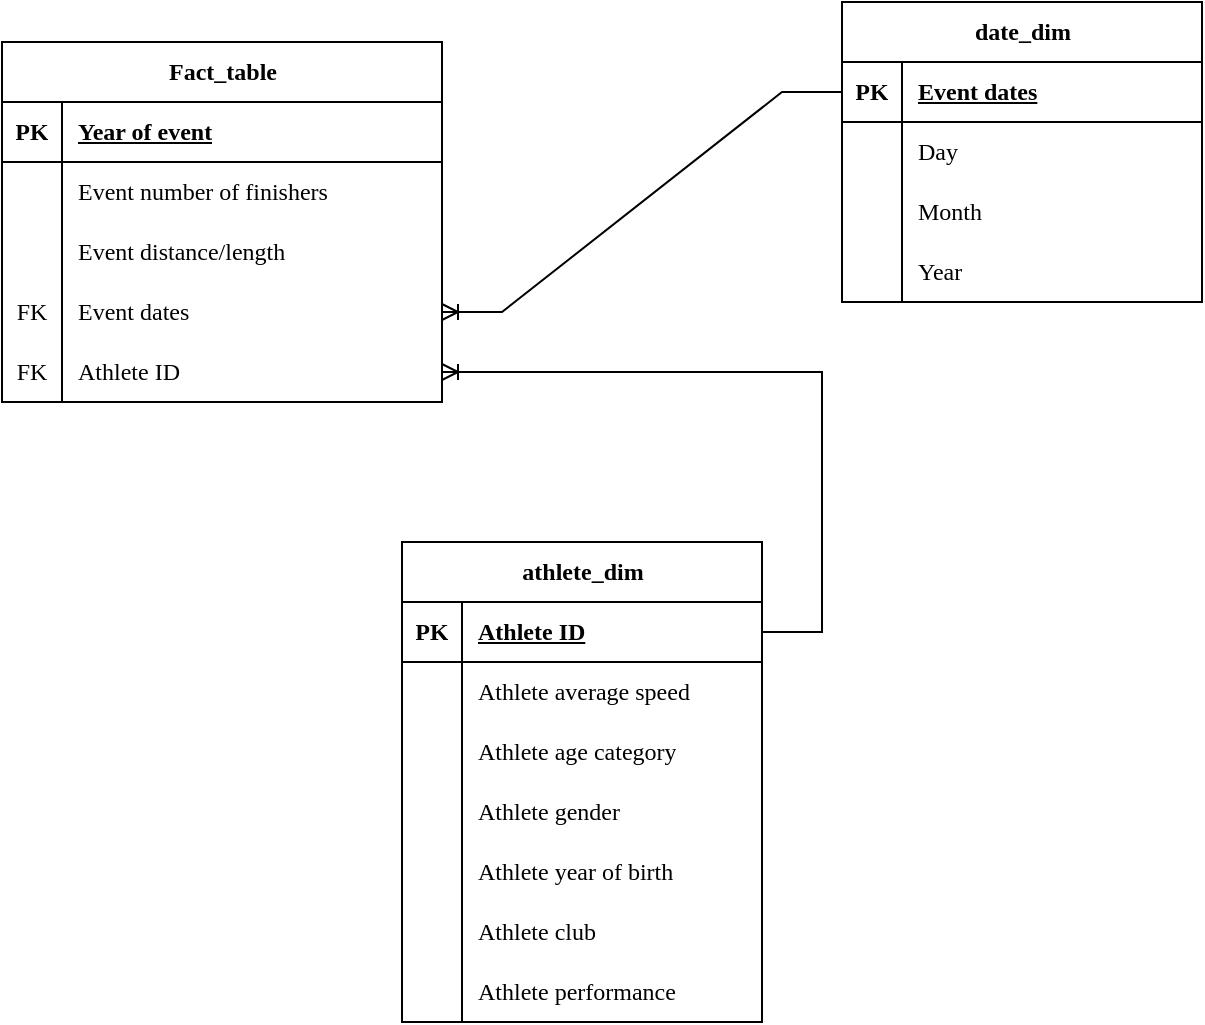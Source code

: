 <mxfile version="24.5.1" type="github">
  <diagram id="R2lEEEUBdFMjLlhIrx00" name="Page-1">
    <mxGraphModel dx="1434" dy="784" grid="1" gridSize="10" guides="1" tooltips="1" connect="1" arrows="1" fold="1" page="1" pageScale="1" pageWidth="850" pageHeight="1100" math="0" shadow="0" extFonts="Permanent Marker^https://fonts.googleapis.com/css?family=Permanent+Marker">
      <root>
        <mxCell id="0" />
        <mxCell id="1" parent="0" />
        <mxCell id="h6PJKwzIej8ZUq7lIwA2-9" value="Fact_table" style="shape=table;startSize=30;container=1;collapsible=1;childLayout=tableLayout;fixedRows=1;rowLines=0;fontStyle=1;align=center;resizeLast=1;html=1;labelBackgroundColor=default;labelBorderColor=none;fontFamily=Georgia;" vertex="1" parent="1">
          <mxGeometry x="170" y="300" width="220" height="180" as="geometry" />
        </mxCell>
        <mxCell id="h6PJKwzIej8ZUq7lIwA2-10" value="" style="shape=tableRow;horizontal=0;startSize=0;swimlaneHead=0;swimlaneBody=0;fillColor=none;collapsible=0;dropTarget=0;points=[[0,0.5],[1,0.5]];portConstraint=eastwest;top=0;left=0;right=0;bottom=1;labelBackgroundColor=default;labelBorderColor=none;fontFamily=Georgia;" vertex="1" parent="h6PJKwzIej8ZUq7lIwA2-9">
          <mxGeometry y="30" width="220" height="30" as="geometry" />
        </mxCell>
        <mxCell id="h6PJKwzIej8ZUq7lIwA2-11" value="PK" style="shape=partialRectangle;connectable=0;fillColor=none;top=0;left=0;bottom=0;right=0;fontStyle=1;overflow=hidden;whiteSpace=wrap;html=1;labelBackgroundColor=default;labelBorderColor=none;fontFamily=Georgia;" vertex="1" parent="h6PJKwzIej8ZUq7lIwA2-10">
          <mxGeometry width="30" height="30" as="geometry">
            <mxRectangle width="30" height="30" as="alternateBounds" />
          </mxGeometry>
        </mxCell>
        <mxCell id="h6PJKwzIej8ZUq7lIwA2-12" value="Year of event" style="shape=partialRectangle;connectable=0;fillColor=none;top=0;left=0;bottom=0;right=0;align=left;spacingLeft=6;fontStyle=5;overflow=hidden;whiteSpace=wrap;html=1;labelBackgroundColor=default;labelBorderColor=none;fontFamily=Georgia;" vertex="1" parent="h6PJKwzIej8ZUq7lIwA2-10">
          <mxGeometry x="30" width="190" height="30" as="geometry">
            <mxRectangle width="190" height="30" as="alternateBounds" />
          </mxGeometry>
        </mxCell>
        <mxCell id="h6PJKwzIej8ZUq7lIwA2-13" value="" style="shape=tableRow;horizontal=0;startSize=0;swimlaneHead=0;swimlaneBody=0;fillColor=none;collapsible=0;dropTarget=0;points=[[0,0.5],[1,0.5]];portConstraint=eastwest;top=0;left=0;right=0;bottom=0;labelBackgroundColor=default;labelBorderColor=none;fontFamily=Georgia;" vertex="1" parent="h6PJKwzIej8ZUq7lIwA2-9">
          <mxGeometry y="60" width="220" height="30" as="geometry" />
        </mxCell>
        <mxCell id="h6PJKwzIej8ZUq7lIwA2-14" value="" style="shape=partialRectangle;connectable=0;fillColor=none;top=0;left=0;bottom=0;right=0;editable=1;overflow=hidden;whiteSpace=wrap;html=1;labelBackgroundColor=default;labelBorderColor=none;fontFamily=Georgia;" vertex="1" parent="h6PJKwzIej8ZUq7lIwA2-13">
          <mxGeometry width="30" height="30" as="geometry">
            <mxRectangle width="30" height="30" as="alternateBounds" />
          </mxGeometry>
        </mxCell>
        <mxCell id="h6PJKwzIej8ZUq7lIwA2-15" value="Event number of finishers" style="shape=partialRectangle;connectable=0;fillColor=none;top=0;left=0;bottom=0;right=0;align=left;spacingLeft=6;overflow=hidden;whiteSpace=wrap;html=1;labelBackgroundColor=default;labelBorderColor=none;fontFamily=Georgia;" vertex="1" parent="h6PJKwzIej8ZUq7lIwA2-13">
          <mxGeometry x="30" width="190" height="30" as="geometry">
            <mxRectangle width="190" height="30" as="alternateBounds" />
          </mxGeometry>
        </mxCell>
        <mxCell id="h6PJKwzIej8ZUq7lIwA2-16" value="" style="shape=tableRow;horizontal=0;startSize=0;swimlaneHead=0;swimlaneBody=0;fillColor=none;collapsible=0;dropTarget=0;points=[[0,0.5],[1,0.5]];portConstraint=eastwest;top=0;left=0;right=0;bottom=0;labelBackgroundColor=default;labelBorderColor=none;fontFamily=Georgia;" vertex="1" parent="h6PJKwzIej8ZUq7lIwA2-9">
          <mxGeometry y="90" width="220" height="30" as="geometry" />
        </mxCell>
        <mxCell id="h6PJKwzIej8ZUq7lIwA2-17" value="" style="shape=partialRectangle;connectable=0;fillColor=none;top=0;left=0;bottom=0;right=0;editable=1;overflow=hidden;whiteSpace=wrap;html=1;labelBackgroundColor=default;labelBorderColor=none;fontFamily=Georgia;" vertex="1" parent="h6PJKwzIej8ZUq7lIwA2-16">
          <mxGeometry width="30" height="30" as="geometry">
            <mxRectangle width="30" height="30" as="alternateBounds" />
          </mxGeometry>
        </mxCell>
        <mxCell id="h6PJKwzIej8ZUq7lIwA2-18" value="Event distance/length" style="shape=partialRectangle;connectable=0;fillColor=none;top=0;left=0;bottom=0;right=0;align=left;spacingLeft=6;overflow=hidden;whiteSpace=wrap;html=1;labelBackgroundColor=default;labelBorderColor=none;fontFamily=Georgia;" vertex="1" parent="h6PJKwzIej8ZUq7lIwA2-16">
          <mxGeometry x="30" width="190" height="30" as="geometry">
            <mxRectangle width="190" height="30" as="alternateBounds" />
          </mxGeometry>
        </mxCell>
        <mxCell id="h6PJKwzIej8ZUq7lIwA2-19" value="" style="shape=tableRow;horizontal=0;startSize=0;swimlaneHead=0;swimlaneBody=0;fillColor=none;collapsible=0;dropTarget=0;points=[[0,0.5],[1,0.5]];portConstraint=eastwest;top=0;left=0;right=0;bottom=0;labelBackgroundColor=default;labelBorderColor=none;fontFamily=Georgia;" vertex="1" parent="h6PJKwzIej8ZUq7lIwA2-9">
          <mxGeometry y="120" width="220" height="30" as="geometry" />
        </mxCell>
        <mxCell id="h6PJKwzIej8ZUq7lIwA2-20" value="FK" style="shape=partialRectangle;connectable=0;fillColor=none;top=0;left=0;bottom=0;right=0;editable=1;overflow=hidden;whiteSpace=wrap;html=1;labelBackgroundColor=default;labelBorderColor=none;fontFamily=Georgia;" vertex="1" parent="h6PJKwzIej8ZUq7lIwA2-19">
          <mxGeometry width="30" height="30" as="geometry">
            <mxRectangle width="30" height="30" as="alternateBounds" />
          </mxGeometry>
        </mxCell>
        <mxCell id="h6PJKwzIej8ZUq7lIwA2-21" value="Event dates" style="shape=partialRectangle;connectable=0;fillColor=none;top=0;left=0;bottom=0;right=0;align=left;spacingLeft=6;overflow=hidden;whiteSpace=wrap;html=1;labelBackgroundColor=default;labelBorderColor=none;fontFamily=Georgia;" vertex="1" parent="h6PJKwzIej8ZUq7lIwA2-19">
          <mxGeometry x="30" width="190" height="30" as="geometry">
            <mxRectangle width="190" height="30" as="alternateBounds" />
          </mxGeometry>
        </mxCell>
        <mxCell id="h6PJKwzIej8ZUq7lIwA2-40" style="shape=tableRow;horizontal=0;startSize=0;swimlaneHead=0;swimlaneBody=0;fillColor=none;collapsible=0;dropTarget=0;points=[[0,0.5],[1,0.5]];portConstraint=eastwest;top=0;left=0;right=0;bottom=0;labelBackgroundColor=default;labelBorderColor=none;fontFamily=Georgia;" vertex="1" parent="h6PJKwzIej8ZUq7lIwA2-9">
          <mxGeometry y="150" width="220" height="30" as="geometry" />
        </mxCell>
        <mxCell id="h6PJKwzIej8ZUq7lIwA2-41" value="FK" style="shape=partialRectangle;connectable=0;fillColor=none;top=0;left=0;bottom=0;right=0;editable=1;overflow=hidden;whiteSpace=wrap;html=1;labelBackgroundColor=default;labelBorderColor=none;fontFamily=Georgia;" vertex="1" parent="h6PJKwzIej8ZUq7lIwA2-40">
          <mxGeometry width="30" height="30" as="geometry">
            <mxRectangle width="30" height="30" as="alternateBounds" />
          </mxGeometry>
        </mxCell>
        <mxCell id="h6PJKwzIej8ZUq7lIwA2-42" value="Athlete ID" style="shape=partialRectangle;connectable=0;fillColor=none;top=0;left=0;bottom=0;right=0;align=left;spacingLeft=6;overflow=hidden;whiteSpace=wrap;html=1;labelBackgroundColor=default;labelBorderColor=none;fontFamily=Georgia;" vertex="1" parent="h6PJKwzIej8ZUq7lIwA2-40">
          <mxGeometry x="30" width="190" height="30" as="geometry">
            <mxRectangle width="190" height="30" as="alternateBounds" />
          </mxGeometry>
        </mxCell>
        <mxCell id="h6PJKwzIej8ZUq7lIwA2-48" value="athlete_dim" style="shape=table;startSize=30;container=1;collapsible=1;childLayout=tableLayout;fixedRows=1;rowLines=0;fontStyle=1;align=center;resizeLast=1;html=1;labelBackgroundColor=default;labelBorderColor=none;fontFamily=Georgia;" vertex="1" parent="1">
          <mxGeometry x="370" y="550" width="180" height="240" as="geometry" />
        </mxCell>
        <mxCell id="h6PJKwzIej8ZUq7lIwA2-49" value="" style="shape=tableRow;horizontal=0;startSize=0;swimlaneHead=0;swimlaneBody=0;fillColor=none;collapsible=0;dropTarget=0;points=[[0,0.5],[1,0.5]];portConstraint=eastwest;top=0;left=0;right=0;bottom=1;labelBackgroundColor=default;labelBorderColor=none;fontFamily=Georgia;" vertex="1" parent="h6PJKwzIej8ZUq7lIwA2-48">
          <mxGeometry y="30" width="180" height="30" as="geometry" />
        </mxCell>
        <mxCell id="h6PJKwzIej8ZUq7lIwA2-50" value="PK" style="shape=partialRectangle;connectable=0;fillColor=none;top=0;left=0;bottom=0;right=0;fontStyle=1;overflow=hidden;whiteSpace=wrap;html=1;labelBackgroundColor=default;labelBorderColor=none;fontFamily=Georgia;" vertex="1" parent="h6PJKwzIej8ZUq7lIwA2-49">
          <mxGeometry width="30" height="30" as="geometry">
            <mxRectangle width="30" height="30" as="alternateBounds" />
          </mxGeometry>
        </mxCell>
        <mxCell id="h6PJKwzIej8ZUq7lIwA2-51" value="Athlete ID" style="shape=partialRectangle;connectable=0;fillColor=none;top=0;left=0;bottom=0;right=0;align=left;spacingLeft=6;fontStyle=5;overflow=hidden;whiteSpace=wrap;html=1;labelBackgroundColor=default;labelBorderColor=none;fontFamily=Georgia;" vertex="1" parent="h6PJKwzIej8ZUq7lIwA2-49">
          <mxGeometry x="30" width="150" height="30" as="geometry">
            <mxRectangle width="150" height="30" as="alternateBounds" />
          </mxGeometry>
        </mxCell>
        <mxCell id="h6PJKwzIej8ZUq7lIwA2-52" value="" style="shape=tableRow;horizontal=0;startSize=0;swimlaneHead=0;swimlaneBody=0;fillColor=none;collapsible=0;dropTarget=0;points=[[0,0.5],[1,0.5]];portConstraint=eastwest;top=0;left=0;right=0;bottom=0;labelBackgroundColor=default;labelBorderColor=none;fontFamily=Georgia;" vertex="1" parent="h6PJKwzIej8ZUq7lIwA2-48">
          <mxGeometry y="60" width="180" height="30" as="geometry" />
        </mxCell>
        <mxCell id="h6PJKwzIej8ZUq7lIwA2-53" value="" style="shape=partialRectangle;connectable=0;fillColor=none;top=0;left=0;bottom=0;right=0;editable=1;overflow=hidden;whiteSpace=wrap;html=1;labelBackgroundColor=default;labelBorderColor=none;fontFamily=Georgia;" vertex="1" parent="h6PJKwzIej8ZUq7lIwA2-52">
          <mxGeometry width="30" height="30" as="geometry">
            <mxRectangle width="30" height="30" as="alternateBounds" />
          </mxGeometry>
        </mxCell>
        <mxCell id="h6PJKwzIej8ZUq7lIwA2-54" value="Athlete average speed" style="shape=partialRectangle;connectable=0;fillColor=none;top=0;left=0;bottom=0;right=0;align=left;spacingLeft=6;overflow=hidden;whiteSpace=wrap;html=1;labelBackgroundColor=default;labelBorderColor=none;fontFamily=Georgia;" vertex="1" parent="h6PJKwzIej8ZUq7lIwA2-52">
          <mxGeometry x="30" width="150" height="30" as="geometry">
            <mxRectangle width="150" height="30" as="alternateBounds" />
          </mxGeometry>
        </mxCell>
        <mxCell id="h6PJKwzIej8ZUq7lIwA2-55" value="" style="shape=tableRow;horizontal=0;startSize=0;swimlaneHead=0;swimlaneBody=0;fillColor=none;collapsible=0;dropTarget=0;points=[[0,0.5],[1,0.5]];portConstraint=eastwest;top=0;left=0;right=0;bottom=0;labelBackgroundColor=default;labelBorderColor=none;fontFamily=Georgia;" vertex="1" parent="h6PJKwzIej8ZUq7lIwA2-48">
          <mxGeometry y="90" width="180" height="30" as="geometry" />
        </mxCell>
        <mxCell id="h6PJKwzIej8ZUq7lIwA2-56" value="" style="shape=partialRectangle;connectable=0;fillColor=none;top=0;left=0;bottom=0;right=0;editable=1;overflow=hidden;whiteSpace=wrap;html=1;labelBackgroundColor=default;labelBorderColor=none;fontFamily=Georgia;" vertex="1" parent="h6PJKwzIej8ZUq7lIwA2-55">
          <mxGeometry width="30" height="30" as="geometry">
            <mxRectangle width="30" height="30" as="alternateBounds" />
          </mxGeometry>
        </mxCell>
        <mxCell id="h6PJKwzIej8ZUq7lIwA2-57" value="Athlete age category" style="shape=partialRectangle;connectable=0;fillColor=none;top=0;left=0;bottom=0;right=0;align=left;spacingLeft=6;overflow=hidden;whiteSpace=wrap;html=1;labelBackgroundColor=default;labelBorderColor=none;fontFamily=Georgia;" vertex="1" parent="h6PJKwzIej8ZUq7lIwA2-55">
          <mxGeometry x="30" width="150" height="30" as="geometry">
            <mxRectangle width="150" height="30" as="alternateBounds" />
          </mxGeometry>
        </mxCell>
        <mxCell id="h6PJKwzIej8ZUq7lIwA2-58" value="" style="shape=tableRow;horizontal=0;startSize=0;swimlaneHead=0;swimlaneBody=0;fillColor=none;collapsible=0;dropTarget=0;points=[[0,0.5],[1,0.5]];portConstraint=eastwest;top=0;left=0;right=0;bottom=0;labelBackgroundColor=default;labelBorderColor=none;fontFamily=Georgia;" vertex="1" parent="h6PJKwzIej8ZUq7lIwA2-48">
          <mxGeometry y="120" width="180" height="30" as="geometry" />
        </mxCell>
        <mxCell id="h6PJKwzIej8ZUq7lIwA2-59" value="" style="shape=partialRectangle;connectable=0;fillColor=none;top=0;left=0;bottom=0;right=0;editable=1;overflow=hidden;whiteSpace=wrap;html=1;labelBackgroundColor=default;labelBorderColor=none;fontFamily=Georgia;" vertex="1" parent="h6PJKwzIej8ZUq7lIwA2-58">
          <mxGeometry width="30" height="30" as="geometry">
            <mxRectangle width="30" height="30" as="alternateBounds" />
          </mxGeometry>
        </mxCell>
        <mxCell id="h6PJKwzIej8ZUq7lIwA2-60" value="Athlete gender" style="shape=partialRectangle;connectable=0;fillColor=none;top=0;left=0;bottom=0;right=0;align=left;spacingLeft=6;overflow=hidden;whiteSpace=wrap;html=1;labelBackgroundColor=default;labelBorderColor=none;fontFamily=Georgia;" vertex="1" parent="h6PJKwzIej8ZUq7lIwA2-58">
          <mxGeometry x="30" width="150" height="30" as="geometry">
            <mxRectangle width="150" height="30" as="alternateBounds" />
          </mxGeometry>
        </mxCell>
        <mxCell id="h6PJKwzIej8ZUq7lIwA2-68" style="shape=tableRow;horizontal=0;startSize=0;swimlaneHead=0;swimlaneBody=0;fillColor=none;collapsible=0;dropTarget=0;points=[[0,0.5],[1,0.5]];portConstraint=eastwest;top=0;left=0;right=0;bottom=0;labelBackgroundColor=default;labelBorderColor=none;fontFamily=Georgia;" vertex="1" parent="h6PJKwzIej8ZUq7lIwA2-48">
          <mxGeometry y="150" width="180" height="30" as="geometry" />
        </mxCell>
        <mxCell id="h6PJKwzIej8ZUq7lIwA2-69" style="shape=partialRectangle;connectable=0;fillColor=none;top=0;left=0;bottom=0;right=0;editable=1;overflow=hidden;whiteSpace=wrap;html=1;labelBackgroundColor=default;labelBorderColor=none;fontFamily=Georgia;" vertex="1" parent="h6PJKwzIej8ZUq7lIwA2-68">
          <mxGeometry width="30" height="30" as="geometry">
            <mxRectangle width="30" height="30" as="alternateBounds" />
          </mxGeometry>
        </mxCell>
        <mxCell id="h6PJKwzIej8ZUq7lIwA2-70" value="Athlete year of birth" style="shape=partialRectangle;connectable=0;fillColor=none;top=0;left=0;bottom=0;right=0;align=left;spacingLeft=6;overflow=hidden;whiteSpace=wrap;html=1;labelBackgroundColor=default;labelBorderColor=none;fontFamily=Georgia;" vertex="1" parent="h6PJKwzIej8ZUq7lIwA2-68">
          <mxGeometry x="30" width="150" height="30" as="geometry">
            <mxRectangle width="150" height="30" as="alternateBounds" />
          </mxGeometry>
        </mxCell>
        <mxCell id="h6PJKwzIej8ZUq7lIwA2-71" style="shape=tableRow;horizontal=0;startSize=0;swimlaneHead=0;swimlaneBody=0;fillColor=none;collapsible=0;dropTarget=0;points=[[0,0.5],[1,0.5]];portConstraint=eastwest;top=0;left=0;right=0;bottom=0;labelBackgroundColor=default;labelBorderColor=none;fontFamily=Georgia;" vertex="1" parent="h6PJKwzIej8ZUq7lIwA2-48">
          <mxGeometry y="180" width="180" height="30" as="geometry" />
        </mxCell>
        <mxCell id="h6PJKwzIej8ZUq7lIwA2-72" style="shape=partialRectangle;connectable=0;fillColor=none;top=0;left=0;bottom=0;right=0;editable=1;overflow=hidden;whiteSpace=wrap;html=1;labelBackgroundColor=default;labelBorderColor=none;fontFamily=Georgia;" vertex="1" parent="h6PJKwzIej8ZUq7lIwA2-71">
          <mxGeometry width="30" height="30" as="geometry">
            <mxRectangle width="30" height="30" as="alternateBounds" />
          </mxGeometry>
        </mxCell>
        <mxCell id="h6PJKwzIej8ZUq7lIwA2-73" value="Athlete club" style="shape=partialRectangle;connectable=0;fillColor=none;top=0;left=0;bottom=0;right=0;align=left;spacingLeft=6;overflow=hidden;whiteSpace=wrap;html=1;labelBackgroundColor=default;labelBorderColor=none;fontFamily=Georgia;" vertex="1" parent="h6PJKwzIej8ZUq7lIwA2-71">
          <mxGeometry x="30" width="150" height="30" as="geometry">
            <mxRectangle width="150" height="30" as="alternateBounds" />
          </mxGeometry>
        </mxCell>
        <mxCell id="h6PJKwzIej8ZUq7lIwA2-74" style="shape=tableRow;horizontal=0;startSize=0;swimlaneHead=0;swimlaneBody=0;fillColor=none;collapsible=0;dropTarget=0;points=[[0,0.5],[1,0.5]];portConstraint=eastwest;top=0;left=0;right=0;bottom=0;labelBackgroundColor=default;labelBorderColor=none;fontFamily=Georgia;" vertex="1" parent="h6PJKwzIej8ZUq7lIwA2-48">
          <mxGeometry y="210" width="180" height="30" as="geometry" />
        </mxCell>
        <mxCell id="h6PJKwzIej8ZUq7lIwA2-75" style="shape=partialRectangle;connectable=0;fillColor=none;top=0;left=0;bottom=0;right=0;editable=1;overflow=hidden;whiteSpace=wrap;html=1;labelBackgroundColor=default;labelBorderColor=none;fontFamily=Georgia;" vertex="1" parent="h6PJKwzIej8ZUq7lIwA2-74">
          <mxGeometry width="30" height="30" as="geometry">
            <mxRectangle width="30" height="30" as="alternateBounds" />
          </mxGeometry>
        </mxCell>
        <mxCell id="h6PJKwzIej8ZUq7lIwA2-76" value="Athlete performance" style="shape=partialRectangle;connectable=0;fillColor=none;top=0;left=0;bottom=0;right=0;align=left;spacingLeft=6;overflow=hidden;whiteSpace=wrap;html=1;labelBackgroundColor=default;labelBorderColor=none;fontFamily=Georgia;" vertex="1" parent="h6PJKwzIej8ZUq7lIwA2-74">
          <mxGeometry x="30" width="150" height="30" as="geometry">
            <mxRectangle width="150" height="30" as="alternateBounds" />
          </mxGeometry>
        </mxCell>
        <mxCell id="h6PJKwzIej8ZUq7lIwA2-64" value="" style="edgeStyle=entityRelationEdgeStyle;fontSize=12;html=1;endArrow=ERoneToMany;rounded=0;labelBackgroundColor=default;labelBorderColor=none;fontFamily=Georgia;" edge="1" parent="1" source="h6PJKwzIej8ZUq7lIwA2-49" target="h6PJKwzIej8ZUq7lIwA2-40">
          <mxGeometry width="100" height="100" relative="1" as="geometry">
            <mxPoint x="500" y="930" as="sourcePoint" />
            <mxPoint x="600" y="830" as="targetPoint" />
          </mxGeometry>
        </mxCell>
        <mxCell id="h6PJKwzIej8ZUq7lIwA2-77" value="date_dim" style="shape=table;startSize=30;container=1;collapsible=1;childLayout=tableLayout;fixedRows=1;rowLines=0;fontStyle=1;align=center;resizeLast=1;html=1;labelBackgroundColor=default;labelBorderColor=none;fontFamily=Georgia;" vertex="1" parent="1">
          <mxGeometry x="590" y="280" width="180" height="150" as="geometry" />
        </mxCell>
        <mxCell id="h6PJKwzIej8ZUq7lIwA2-78" value="" style="shape=tableRow;horizontal=0;startSize=0;swimlaneHead=0;swimlaneBody=0;fillColor=none;collapsible=0;dropTarget=0;points=[[0,0.5],[1,0.5]];portConstraint=eastwest;top=0;left=0;right=0;bottom=1;labelBackgroundColor=default;labelBorderColor=none;fontFamily=Georgia;" vertex="1" parent="h6PJKwzIej8ZUq7lIwA2-77">
          <mxGeometry y="30" width="180" height="30" as="geometry" />
        </mxCell>
        <mxCell id="h6PJKwzIej8ZUq7lIwA2-79" value="PK" style="shape=partialRectangle;connectable=0;fillColor=none;top=0;left=0;bottom=0;right=0;fontStyle=1;overflow=hidden;whiteSpace=wrap;html=1;labelBackgroundColor=default;labelBorderColor=none;fontFamily=Georgia;" vertex="1" parent="h6PJKwzIej8ZUq7lIwA2-78">
          <mxGeometry width="30" height="30" as="geometry">
            <mxRectangle width="30" height="30" as="alternateBounds" />
          </mxGeometry>
        </mxCell>
        <mxCell id="h6PJKwzIej8ZUq7lIwA2-80" value="Event dates" style="shape=partialRectangle;connectable=0;fillColor=none;top=0;left=0;bottom=0;right=0;align=left;spacingLeft=6;fontStyle=5;overflow=hidden;whiteSpace=wrap;html=1;labelBackgroundColor=default;labelBorderColor=none;fontFamily=Georgia;" vertex="1" parent="h6PJKwzIej8ZUq7lIwA2-78">
          <mxGeometry x="30" width="150" height="30" as="geometry">
            <mxRectangle width="150" height="30" as="alternateBounds" />
          </mxGeometry>
        </mxCell>
        <mxCell id="h6PJKwzIej8ZUq7lIwA2-81" value="" style="shape=tableRow;horizontal=0;startSize=0;swimlaneHead=0;swimlaneBody=0;fillColor=none;collapsible=0;dropTarget=0;points=[[0,0.5],[1,0.5]];portConstraint=eastwest;top=0;left=0;right=0;bottom=0;labelBackgroundColor=default;labelBorderColor=none;fontFamily=Georgia;" vertex="1" parent="h6PJKwzIej8ZUq7lIwA2-77">
          <mxGeometry y="60" width="180" height="30" as="geometry" />
        </mxCell>
        <mxCell id="h6PJKwzIej8ZUq7lIwA2-82" value="" style="shape=partialRectangle;connectable=0;fillColor=none;top=0;left=0;bottom=0;right=0;editable=1;overflow=hidden;whiteSpace=wrap;html=1;labelBackgroundColor=default;labelBorderColor=none;fontFamily=Georgia;" vertex="1" parent="h6PJKwzIej8ZUq7lIwA2-81">
          <mxGeometry width="30" height="30" as="geometry">
            <mxRectangle width="30" height="30" as="alternateBounds" />
          </mxGeometry>
        </mxCell>
        <mxCell id="h6PJKwzIej8ZUq7lIwA2-83" value="Day" style="shape=partialRectangle;connectable=0;fillColor=none;top=0;left=0;bottom=0;right=0;align=left;spacingLeft=6;overflow=hidden;whiteSpace=wrap;html=1;labelBackgroundColor=default;labelBorderColor=none;fontFamily=Georgia;" vertex="1" parent="h6PJKwzIej8ZUq7lIwA2-81">
          <mxGeometry x="30" width="150" height="30" as="geometry">
            <mxRectangle width="150" height="30" as="alternateBounds" />
          </mxGeometry>
        </mxCell>
        <mxCell id="h6PJKwzIej8ZUq7lIwA2-84" value="" style="shape=tableRow;horizontal=0;startSize=0;swimlaneHead=0;swimlaneBody=0;fillColor=none;collapsible=0;dropTarget=0;points=[[0,0.5],[1,0.5]];portConstraint=eastwest;top=0;left=0;right=0;bottom=0;labelBackgroundColor=default;labelBorderColor=none;fontFamily=Georgia;" vertex="1" parent="h6PJKwzIej8ZUq7lIwA2-77">
          <mxGeometry y="90" width="180" height="30" as="geometry" />
        </mxCell>
        <mxCell id="h6PJKwzIej8ZUq7lIwA2-85" value="" style="shape=partialRectangle;connectable=0;fillColor=none;top=0;left=0;bottom=0;right=0;editable=1;overflow=hidden;whiteSpace=wrap;html=1;labelBackgroundColor=default;labelBorderColor=none;fontFamily=Georgia;" vertex="1" parent="h6PJKwzIej8ZUq7lIwA2-84">
          <mxGeometry width="30" height="30" as="geometry">
            <mxRectangle width="30" height="30" as="alternateBounds" />
          </mxGeometry>
        </mxCell>
        <mxCell id="h6PJKwzIej8ZUq7lIwA2-86" value="Month" style="shape=partialRectangle;connectable=0;fillColor=none;top=0;left=0;bottom=0;right=0;align=left;spacingLeft=6;overflow=hidden;whiteSpace=wrap;html=1;labelBackgroundColor=default;labelBorderColor=none;fontFamily=Georgia;" vertex="1" parent="h6PJKwzIej8ZUq7lIwA2-84">
          <mxGeometry x="30" width="150" height="30" as="geometry">
            <mxRectangle width="150" height="30" as="alternateBounds" />
          </mxGeometry>
        </mxCell>
        <mxCell id="h6PJKwzIej8ZUq7lIwA2-87" value="" style="shape=tableRow;horizontal=0;startSize=0;swimlaneHead=0;swimlaneBody=0;fillColor=none;collapsible=0;dropTarget=0;points=[[0,0.5],[1,0.5]];portConstraint=eastwest;top=0;left=0;right=0;bottom=0;labelBackgroundColor=default;labelBorderColor=none;fontFamily=Georgia;" vertex="1" parent="h6PJKwzIej8ZUq7lIwA2-77">
          <mxGeometry y="120" width="180" height="30" as="geometry" />
        </mxCell>
        <mxCell id="h6PJKwzIej8ZUq7lIwA2-88" value="" style="shape=partialRectangle;connectable=0;fillColor=none;top=0;left=0;bottom=0;right=0;editable=1;overflow=hidden;whiteSpace=wrap;html=1;labelBackgroundColor=default;labelBorderColor=none;fontFamily=Georgia;" vertex="1" parent="h6PJKwzIej8ZUq7lIwA2-87">
          <mxGeometry width="30" height="30" as="geometry">
            <mxRectangle width="30" height="30" as="alternateBounds" />
          </mxGeometry>
        </mxCell>
        <mxCell id="h6PJKwzIej8ZUq7lIwA2-89" value="Year" style="shape=partialRectangle;connectable=0;fillColor=none;top=0;left=0;bottom=0;right=0;align=left;spacingLeft=6;overflow=hidden;whiteSpace=wrap;html=1;labelBackgroundColor=default;labelBorderColor=none;fontFamily=Georgia;" vertex="1" parent="h6PJKwzIej8ZUq7lIwA2-87">
          <mxGeometry x="30" width="150" height="30" as="geometry">
            <mxRectangle width="150" height="30" as="alternateBounds" />
          </mxGeometry>
        </mxCell>
        <mxCell id="h6PJKwzIej8ZUq7lIwA2-90" value="" style="edgeStyle=entityRelationEdgeStyle;fontSize=12;html=1;endArrow=ERoneToMany;rounded=0;exitX=0;exitY=0.5;exitDx=0;exitDy=0;labelBackgroundColor=default;labelBorderColor=none;fontFamily=Georgia;" edge="1" parent="1" source="h6PJKwzIej8ZUq7lIwA2-78" target="h6PJKwzIej8ZUq7lIwA2-19">
          <mxGeometry width="100" height="100" relative="1" as="geometry">
            <mxPoint x="440" y="650" as="sourcePoint" />
            <mxPoint x="540" y="550" as="targetPoint" />
          </mxGeometry>
        </mxCell>
      </root>
    </mxGraphModel>
  </diagram>
</mxfile>
